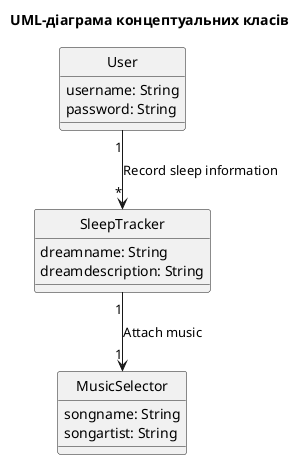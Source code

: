 @startuml

hide circle
title UML-діаграма концептуальних класів

class User {
  username: String
  password: String
}

class SleepTracker{
  dreamname: String
  dreamdescription: String
}

class MusicSelector{
  songname: String
  songartist: String
}

User "1" --> "*" SleepTracker: "Record sleep information"
SleepTracker"1" --> "1" MusicSelector: "Attach music"

@enduml